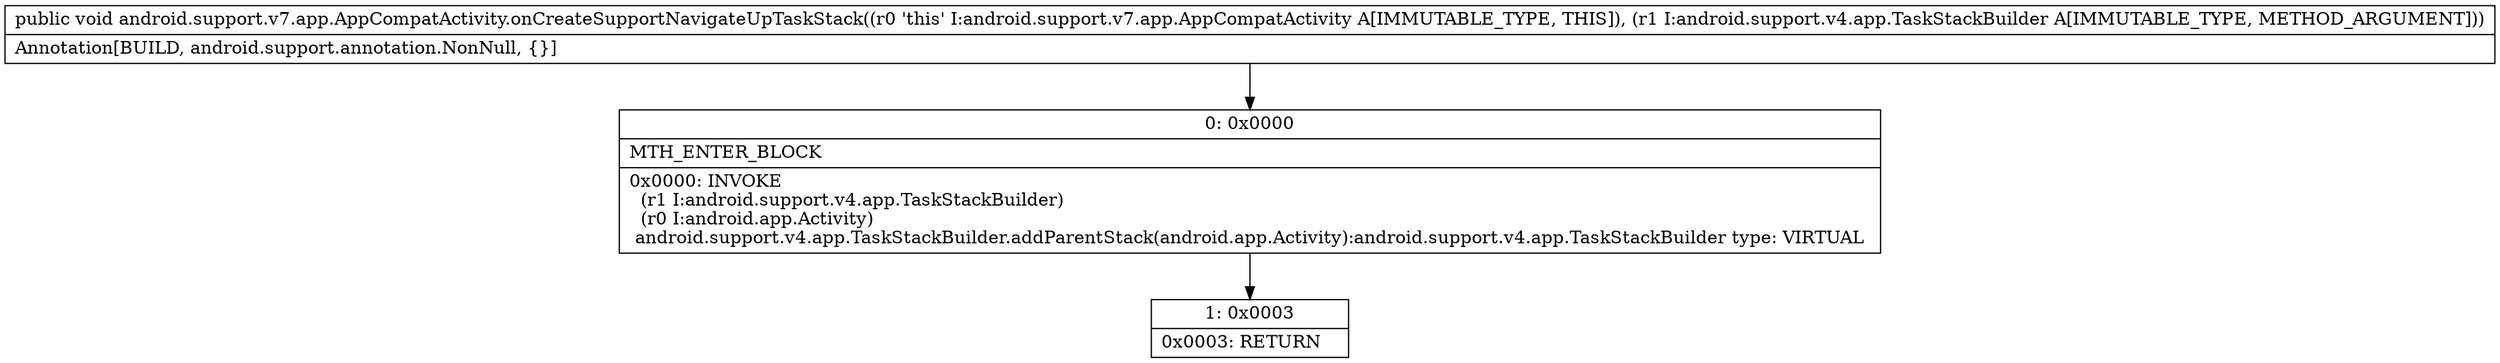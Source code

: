 digraph "CFG forandroid.support.v7.app.AppCompatActivity.onCreateSupportNavigateUpTaskStack(Landroid\/support\/v4\/app\/TaskStackBuilder;)V" {
Node_0 [shape=record,label="{0\:\ 0x0000|MTH_ENTER_BLOCK\l|0x0000: INVOKE  \l  (r1 I:android.support.v4.app.TaskStackBuilder)\l  (r0 I:android.app.Activity)\l android.support.v4.app.TaskStackBuilder.addParentStack(android.app.Activity):android.support.v4.app.TaskStackBuilder type: VIRTUAL \l}"];
Node_1 [shape=record,label="{1\:\ 0x0003|0x0003: RETURN   \l}"];
MethodNode[shape=record,label="{public void android.support.v7.app.AppCompatActivity.onCreateSupportNavigateUpTaskStack((r0 'this' I:android.support.v7.app.AppCompatActivity A[IMMUTABLE_TYPE, THIS]), (r1 I:android.support.v4.app.TaskStackBuilder A[IMMUTABLE_TYPE, METHOD_ARGUMENT]))  | Annotation[BUILD, android.support.annotation.NonNull, \{\}]\l}"];
MethodNode -> Node_0;
Node_0 -> Node_1;
}

